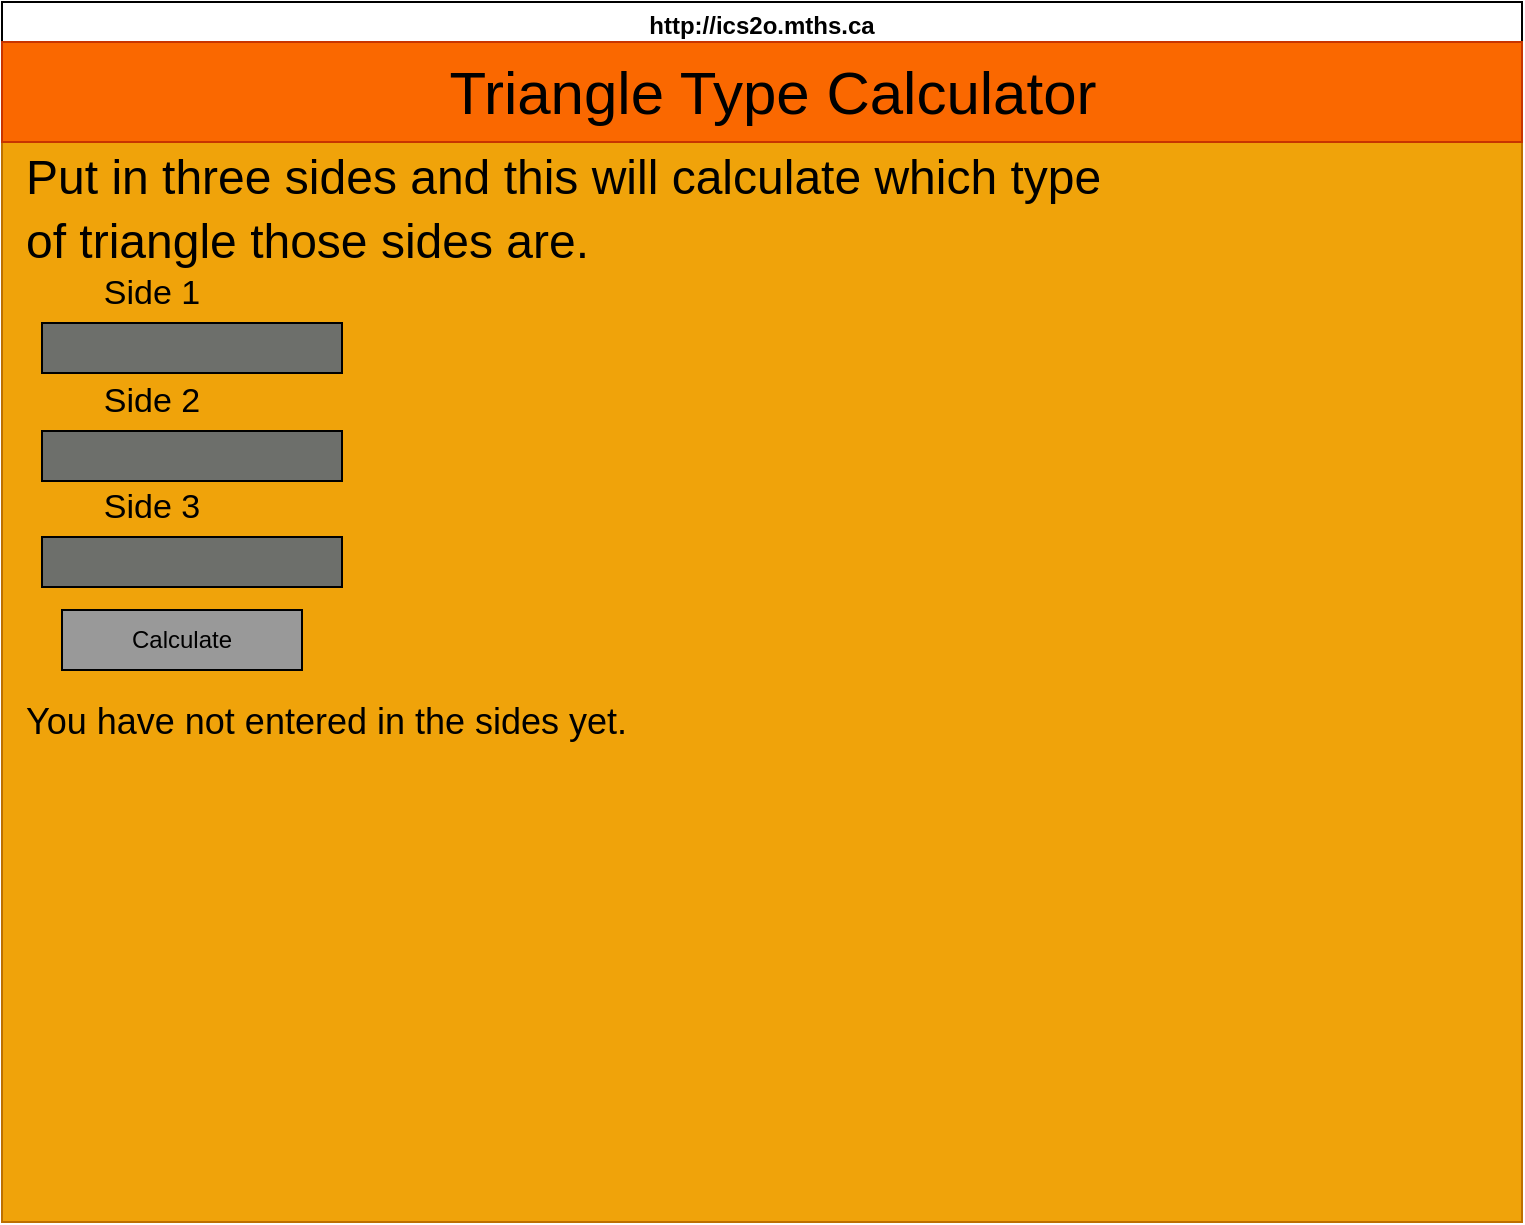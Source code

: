 <mxfile>
    <diagram name="Page-1" id="1VTvxivwpSPhkvNJXZJ3">
        <mxGraphModel dx="1326" dy="451" grid="1" gridSize="10" guides="1" tooltips="1" connect="1" arrows="1" fold="1" page="1" pageScale="1" pageWidth="850" pageHeight="1100" background="#ffffff" math="0" shadow="0">
            <root>
                <mxCell id="sueAwKAaTNoMhfTQWeYg-0"/>
                <mxCell id="sueAwKAaTNoMhfTQWeYg-1" parent="sueAwKAaTNoMhfTQWeYg-0"/>
                <mxCell id="sueAwKAaTNoMhfTQWeYg-2" value="http://ics2o.mths.ca" style="swimlane;whiteSpace=wrap;html=1;strokeColor=#000000;strokeWidth=1;gradientColor=none;perimeterSpacing=0;glass=0;labelBackgroundColor=none;labelBorderColor=none;" parent="sueAwKAaTNoMhfTQWeYg-1" vertex="1">
                    <mxGeometry x="40" y="40" width="760" height="610" as="geometry"/>
                </mxCell>
                <mxCell id="sueAwKAaTNoMhfTQWeYg-3" value="" style="whiteSpace=wrap;html=1;glass=0;labelBackgroundColor=none;labelBorderColor=none;fontSize=22;fillColor=#f0a30a;strokeColor=#BD7000;fontColor=#000000;" parent="sueAwKAaTNoMhfTQWeYg-2" vertex="1">
                    <mxGeometry y="20" width="760" height="590" as="geometry"/>
                </mxCell>
                <mxCell id="sueAwKAaTNoMhfTQWeYg-4" value="" style="whiteSpace=wrap;html=1;fontSize=22;fillColor=#fa6800;strokeColor=#C73500;fontColor=#000000;" parent="sueAwKAaTNoMhfTQWeYg-2" vertex="1">
                    <mxGeometry y="20" width="760" height="50" as="geometry"/>
                </mxCell>
                <mxCell id="sueAwKAaTNoMhfTQWeYg-6" value="" style="whiteSpace=wrap;html=1;glass=0;labelBackgroundColor=none;labelBorderColor=none;fontSize=22;fontColor=#000000;fillColor=#6D6F6B;gradientColor=none;" parent="sueAwKAaTNoMhfTQWeYg-2" vertex="1">
                    <mxGeometry x="20" y="160.5" width="150" height="25" as="geometry"/>
                </mxCell>
                <mxCell id="sueAwKAaTNoMhfTQWeYg-8" value="&lt;span style=&quot;font-size: 24px;&quot;&gt;Put in three sides and this will calculate which type&lt;br&gt;of triangle those sides are.&lt;/span&gt;" style="text;html=1;align=left;verticalAlign=middle;resizable=0;points=[];autosize=1;fontSize=26;fontColor=#000000;" parent="sueAwKAaTNoMhfTQWeYg-2" vertex="1">
                    <mxGeometry x="10" y="62.5" width="560" height="80" as="geometry"/>
                </mxCell>
                <mxCell id="sueAwKAaTNoMhfTQWeYg-9" value="&lt;span style=&quot;font-size: 17px;&quot;&gt;Side 1&lt;/span&gt;" style="text;align=center;html=1;verticalAlign=middle;whiteSpace=wrap;rounded=0;fontColor=#000000;" parent="sueAwKAaTNoMhfTQWeYg-2" vertex="1">
                    <mxGeometry x="20" y="130.5" width="110" height="30" as="geometry"/>
                </mxCell>
                <mxCell id="sueAwKAaTNoMhfTQWeYg-13" value="Calculate" style="whiteSpace=wrap;html=1;fillColor=#999999;" parent="sueAwKAaTNoMhfTQWeYg-2" vertex="1">
                    <mxGeometry x="30" y="304" width="120" height="30" as="geometry"/>
                </mxCell>
                <mxCell id="sueAwKAaTNoMhfTQWeYg-14" value="You have not entered in the sides yet." style="text;strokeColor=none;align=left;fillColor=none;html=1;verticalAlign=middle;whiteSpace=wrap;rounded=0;fontSize=18;fontColor=#000000;" parent="sueAwKAaTNoMhfTQWeYg-2" vertex="1">
                    <mxGeometry x="10" y="345" width="530" height="30" as="geometry"/>
                </mxCell>
                <mxCell id="sueAwKAaTNoMhfTQWeYg-15" value="Triangle Type Calculator" style="text;html=1;align=center;verticalAlign=middle;resizable=0;points=[];autosize=1;fontSize=30;fontColor=#000000;" parent="sueAwKAaTNoMhfTQWeYg-2" vertex="1">
                    <mxGeometry x="210" y="20" width="350" height="50" as="geometry"/>
                </mxCell>
                <mxCell id="iGiyrYhKWCO6xkSs6Czd-1" value="" style="whiteSpace=wrap;html=1;glass=0;labelBackgroundColor=none;labelBorderColor=none;fontSize=22;fontColor=#000000;fillColor=#6D6F6B;gradientColor=none;" parent="sueAwKAaTNoMhfTQWeYg-1" vertex="1">
                    <mxGeometry x="60" y="254.5" width="150" height="25" as="geometry"/>
                </mxCell>
                <mxCell id="iGiyrYhKWCO6xkSs6Czd-2" value="&lt;font style=&quot;font-size: 17px;&quot;&gt;Side 2&lt;/font&gt;" style="text;align=center;html=1;verticalAlign=middle;whiteSpace=wrap;rounded=0;fontColor=#000000;" parent="sueAwKAaTNoMhfTQWeYg-1" vertex="1">
                    <mxGeometry x="60" y="224.5" width="110" height="30" as="geometry"/>
                </mxCell>
                <mxCell id="iGiyrYhKWCO6xkSs6Czd-3" value="" style="whiteSpace=wrap;html=1;glass=0;labelBackgroundColor=none;labelBorderColor=none;fontSize=22;fontColor=#000000;fillColor=#6D6F6B;gradientColor=none;" parent="sueAwKAaTNoMhfTQWeYg-1" vertex="1">
                    <mxGeometry x="60" y="307.5" width="150" height="25" as="geometry"/>
                </mxCell>
                <mxCell id="iGiyrYhKWCO6xkSs6Czd-4" value="&lt;font style=&quot;font-size: 17px;&quot;&gt;Side 3&lt;/font&gt;" style="text;align=center;html=1;verticalAlign=middle;whiteSpace=wrap;rounded=0;fontColor=#000000;" parent="sueAwKAaTNoMhfTQWeYg-1" vertex="1">
                    <mxGeometry x="60" y="277.5" width="110" height="30" as="geometry"/>
                </mxCell>
            </root>
        </mxGraphModel>
    </diagram>
    <diagram name="Page-2" id="1CpRqrAuMsRwDunZNa6s">
        <mxGraphModel dx="1326" dy="451" grid="1" gridSize="10" guides="1" tooltips="1" connect="1" arrows="1" fold="1" page="1" pageScale="1" pageWidth="850" pageHeight="1100" background="#ffffff" math="0" shadow="0">
            <root>
                <mxCell id="8K4goooB5FPV_CDe313u-0"/>
                <mxCell id="8K4goooB5FPV_CDe313u-1" parent="8K4goooB5FPV_CDe313u-0"/>
                <mxCell id="8K4goooB5FPV_CDe313u-2" value="http://ics2o.mths.ca" style="swimlane;whiteSpace=wrap;html=1;strokeColor=#000000;strokeWidth=1;gradientColor=none;perimeterSpacing=0;glass=0;labelBackgroundColor=none;labelBorderColor=none;" parent="8K4goooB5FPV_CDe313u-1" vertex="1">
                    <mxGeometry x="40" y="40" width="760" height="610" as="geometry"/>
                </mxCell>
                <mxCell id="8K4goooB5FPV_CDe313u-3" value="" style="whiteSpace=wrap;html=1;glass=0;labelBackgroundColor=none;labelBorderColor=none;fontSize=22;fillColor=#f0a30a;strokeColor=#BD7000;fontColor=#000000;" parent="8K4goooB5FPV_CDe313u-2" vertex="1">
                    <mxGeometry y="20" width="760" height="590" as="geometry"/>
                </mxCell>
                <mxCell id="8K4goooB5FPV_CDe313u-4" value="" style="whiteSpace=wrap;html=1;fontSize=22;fillColor=#fa6800;strokeColor=#C73500;fontColor=#000000;" parent="8K4goooB5FPV_CDe313u-2" vertex="1">
                    <mxGeometry y="20" width="760" height="50" as="geometry"/>
                </mxCell>
                <mxCell id="8K4goooB5FPV_CDe313u-5" value="12" style="whiteSpace=wrap;html=1;glass=0;labelBackgroundColor=none;labelBorderColor=none;fontSize=22;fontColor=#000000;fillColor=#6D6F6B;gradientColor=none;" parent="8K4goooB5FPV_CDe313u-2" vertex="1">
                    <mxGeometry x="20" y="160.5" width="150" height="25" as="geometry"/>
                </mxCell>
                <mxCell id="8K4goooB5FPV_CDe313u-6" value="&lt;span style=&quot;font-size: 24px;&quot;&gt;Put in three sides and this will calculate which type&lt;br&gt;of triangle those sides are.&lt;/span&gt;" style="text;html=1;align=left;verticalAlign=middle;resizable=0;points=[];autosize=1;fontSize=26;fontColor=#000000;" parent="8K4goooB5FPV_CDe313u-2" vertex="1">
                    <mxGeometry x="10" y="62.5" width="560" height="80" as="geometry"/>
                </mxCell>
                <mxCell id="8K4goooB5FPV_CDe313u-7" value="&lt;span style=&quot;font-size: 17px;&quot;&gt;Side 1&lt;/span&gt;" style="text;align=center;html=1;verticalAlign=middle;whiteSpace=wrap;rounded=0;fontColor=#000000;" parent="8K4goooB5FPV_CDe313u-2" vertex="1">
                    <mxGeometry x="20" y="130.5" width="110" height="30" as="geometry"/>
                </mxCell>
                <mxCell id="8K4goooB5FPV_CDe313u-8" value="Calculate" style="whiteSpace=wrap;html=1;fillColor=#999999;" parent="8K4goooB5FPV_CDe313u-2" vertex="1">
                    <mxGeometry x="30" y="304" width="120" height="30" as="geometry"/>
                </mxCell>
                <mxCell id="8K4goooB5FPV_CDe313u-9" value="This triangle is equilateral." style="text;strokeColor=none;align=left;fillColor=none;html=1;verticalAlign=middle;whiteSpace=wrap;rounded=0;fontSize=18;fontColor=#000000;" parent="8K4goooB5FPV_CDe313u-2" vertex="1">
                    <mxGeometry x="10" y="345" width="530" height="30" as="geometry"/>
                </mxCell>
                <mxCell id="8K4goooB5FPV_CDe313u-10" value="Triangle Type Calculator" style="text;html=1;align=center;verticalAlign=middle;resizable=0;points=[];autosize=1;fontSize=30;fontColor=#000000;" parent="8K4goooB5FPV_CDe313u-2" vertex="1">
                    <mxGeometry x="210" y="20" width="350" height="50" as="geometry"/>
                </mxCell>
                <mxCell id="8K4goooB5FPV_CDe313u-11" value="12" style="whiteSpace=wrap;html=1;glass=0;labelBackgroundColor=none;labelBorderColor=none;fontSize=22;fontColor=#000000;fillColor=#6D6F6B;gradientColor=none;" parent="8K4goooB5FPV_CDe313u-1" vertex="1">
                    <mxGeometry x="60" y="254.5" width="150" height="25" as="geometry"/>
                </mxCell>
                <mxCell id="8K4goooB5FPV_CDe313u-12" value="&lt;font style=&quot;font-size: 17px;&quot;&gt;Side 2&lt;/font&gt;" style="text;align=center;html=1;verticalAlign=middle;whiteSpace=wrap;rounded=0;fontColor=#000000;" parent="8K4goooB5FPV_CDe313u-1" vertex="1">
                    <mxGeometry x="60" y="224.5" width="110" height="30" as="geometry"/>
                </mxCell>
                <mxCell id="8K4goooB5FPV_CDe313u-13" value="12" style="whiteSpace=wrap;html=1;glass=0;labelBackgroundColor=none;labelBorderColor=none;fontSize=22;fontColor=#000000;fillColor=#6D6F6B;gradientColor=none;" parent="8K4goooB5FPV_CDe313u-1" vertex="1">
                    <mxGeometry x="60" y="307.5" width="150" height="25" as="geometry"/>
                </mxCell>
                <mxCell id="8K4goooB5FPV_CDe313u-14" value="&lt;font style=&quot;font-size: 17px;&quot;&gt;Side 3&lt;/font&gt;" style="text;align=center;html=1;verticalAlign=middle;whiteSpace=wrap;rounded=0;fontColor=#000000;" parent="8K4goooB5FPV_CDe313u-1" vertex="1">
                    <mxGeometry x="60" y="277.5" width="110" height="30" as="geometry"/>
                </mxCell>
            </root>
        </mxGraphModel>
    </diagram>
</mxfile>